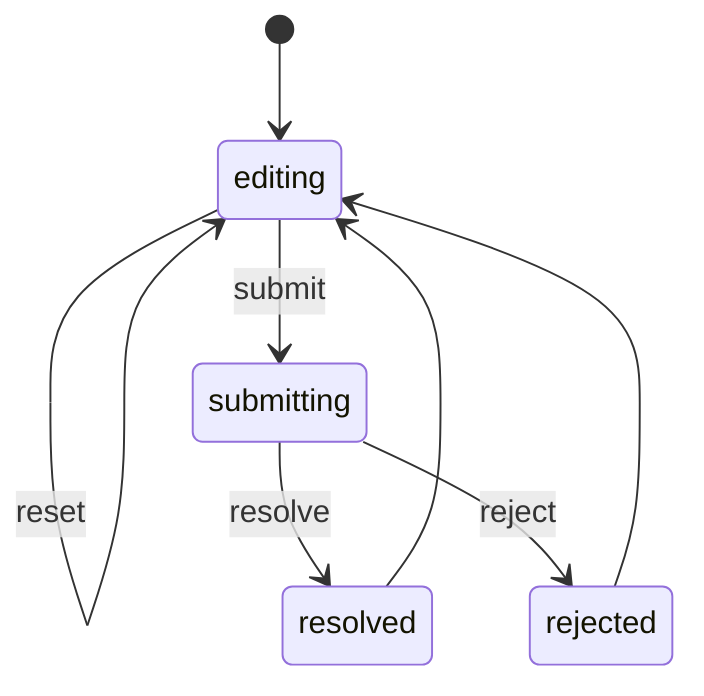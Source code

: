 stateDiagram-v2
  [*] --> editing
  editing --> editing: change
  editing --> editing: reset
  editing --> submitting: submit
  submitting --> resolved: resolve
  submitting --> rejected: reject
  resolved --> editing
  rejected --> editing